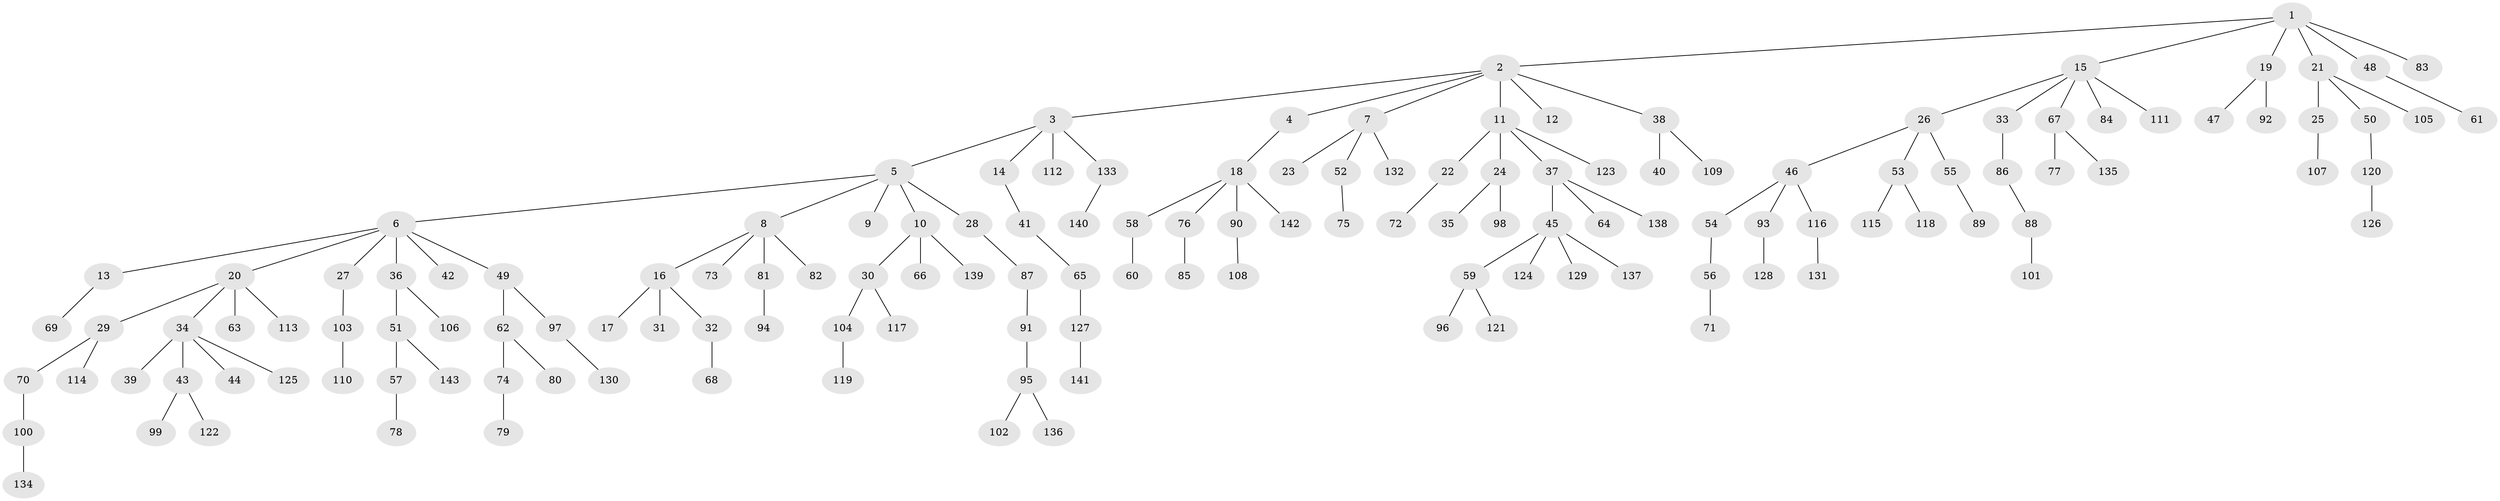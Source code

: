 // Generated by graph-tools (version 1.1) at 2025/36/03/09/25 02:36:40]
// undirected, 143 vertices, 142 edges
graph export_dot {
graph [start="1"]
  node [color=gray90,style=filled];
  1;
  2;
  3;
  4;
  5;
  6;
  7;
  8;
  9;
  10;
  11;
  12;
  13;
  14;
  15;
  16;
  17;
  18;
  19;
  20;
  21;
  22;
  23;
  24;
  25;
  26;
  27;
  28;
  29;
  30;
  31;
  32;
  33;
  34;
  35;
  36;
  37;
  38;
  39;
  40;
  41;
  42;
  43;
  44;
  45;
  46;
  47;
  48;
  49;
  50;
  51;
  52;
  53;
  54;
  55;
  56;
  57;
  58;
  59;
  60;
  61;
  62;
  63;
  64;
  65;
  66;
  67;
  68;
  69;
  70;
  71;
  72;
  73;
  74;
  75;
  76;
  77;
  78;
  79;
  80;
  81;
  82;
  83;
  84;
  85;
  86;
  87;
  88;
  89;
  90;
  91;
  92;
  93;
  94;
  95;
  96;
  97;
  98;
  99;
  100;
  101;
  102;
  103;
  104;
  105;
  106;
  107;
  108;
  109;
  110;
  111;
  112;
  113;
  114;
  115;
  116;
  117;
  118;
  119;
  120;
  121;
  122;
  123;
  124;
  125;
  126;
  127;
  128;
  129;
  130;
  131;
  132;
  133;
  134;
  135;
  136;
  137;
  138;
  139;
  140;
  141;
  142;
  143;
  1 -- 2;
  1 -- 15;
  1 -- 19;
  1 -- 21;
  1 -- 48;
  1 -- 83;
  2 -- 3;
  2 -- 4;
  2 -- 7;
  2 -- 11;
  2 -- 12;
  2 -- 38;
  3 -- 5;
  3 -- 14;
  3 -- 112;
  3 -- 133;
  4 -- 18;
  5 -- 6;
  5 -- 8;
  5 -- 9;
  5 -- 10;
  5 -- 28;
  6 -- 13;
  6 -- 20;
  6 -- 27;
  6 -- 36;
  6 -- 42;
  6 -- 49;
  7 -- 23;
  7 -- 52;
  7 -- 132;
  8 -- 16;
  8 -- 73;
  8 -- 81;
  8 -- 82;
  10 -- 30;
  10 -- 66;
  10 -- 139;
  11 -- 22;
  11 -- 24;
  11 -- 37;
  11 -- 123;
  13 -- 69;
  14 -- 41;
  15 -- 26;
  15 -- 33;
  15 -- 67;
  15 -- 84;
  15 -- 111;
  16 -- 17;
  16 -- 31;
  16 -- 32;
  18 -- 58;
  18 -- 76;
  18 -- 90;
  18 -- 142;
  19 -- 47;
  19 -- 92;
  20 -- 29;
  20 -- 34;
  20 -- 63;
  20 -- 113;
  21 -- 25;
  21 -- 50;
  21 -- 105;
  22 -- 72;
  24 -- 35;
  24 -- 98;
  25 -- 107;
  26 -- 46;
  26 -- 53;
  26 -- 55;
  27 -- 103;
  28 -- 87;
  29 -- 70;
  29 -- 114;
  30 -- 104;
  30 -- 117;
  32 -- 68;
  33 -- 86;
  34 -- 39;
  34 -- 43;
  34 -- 44;
  34 -- 125;
  36 -- 51;
  36 -- 106;
  37 -- 45;
  37 -- 64;
  37 -- 138;
  38 -- 40;
  38 -- 109;
  41 -- 65;
  43 -- 99;
  43 -- 122;
  45 -- 59;
  45 -- 124;
  45 -- 129;
  45 -- 137;
  46 -- 54;
  46 -- 93;
  46 -- 116;
  48 -- 61;
  49 -- 62;
  49 -- 97;
  50 -- 120;
  51 -- 57;
  51 -- 143;
  52 -- 75;
  53 -- 115;
  53 -- 118;
  54 -- 56;
  55 -- 89;
  56 -- 71;
  57 -- 78;
  58 -- 60;
  59 -- 96;
  59 -- 121;
  62 -- 74;
  62 -- 80;
  65 -- 127;
  67 -- 77;
  67 -- 135;
  70 -- 100;
  74 -- 79;
  76 -- 85;
  81 -- 94;
  86 -- 88;
  87 -- 91;
  88 -- 101;
  90 -- 108;
  91 -- 95;
  93 -- 128;
  95 -- 102;
  95 -- 136;
  97 -- 130;
  100 -- 134;
  103 -- 110;
  104 -- 119;
  116 -- 131;
  120 -- 126;
  127 -- 141;
  133 -- 140;
}
